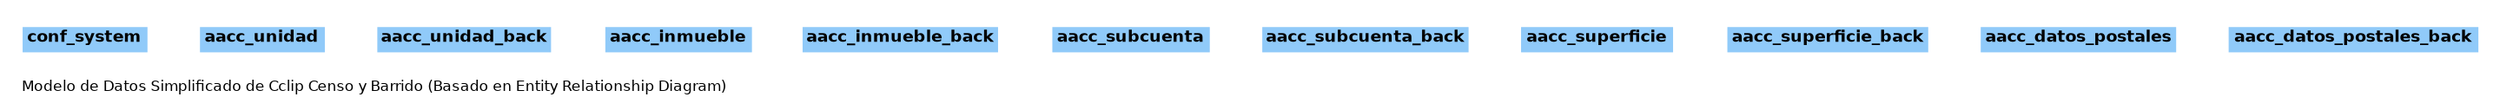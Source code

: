 digraph G {

	graph [
		label="Modelo de Datos Simplificado de Cclip Censo y Barrido (Basado en Entity Relationship Diagram)"
		rankdir="TB"
		bgcolor="#FFFFFF"
		labeljust="l"
		nodesep="0.18"
		ranksep="0.46"
		fontname="Helvetica"
		fontsize="8"
	];
	node [
		fontname="Helvetica"
		fontsize="9"
		shape="plaintext"
		
	];
	edge [
		arrowsize="0.5"
	];

				//com.cclip.model.ConfSystem
				conf_system [
					label=<
						<TABLE BORDER="0" CELLBORDER="0" CELLSPACING="0" BGCOLOR="#ffffff">
				<TR><TD COLSPAN="3" BGCOLOR="#90CAF9" ALIGN="CENTER"><B>conf_system</B></TD></TR>

						</TABLE>>
						URL="com.cclip.model.ConfSystem.html"
						tooltip="com.cclip.model.ConfSystem"
				];

							//com.cclip.model.geo.cadastre.aacc.AaccUnidad
							aacc_unidad [
								label=<
									<TABLE BORDER="0" CELLBORDER="0" CELLSPACING="0" BGCOLOR="#ffffff">
				<TR><TD COLSPAN="3" BGCOLOR="#90CAF9" ALIGN="CENTER"><B>aacc_unidad</B></TD></TR>

									</TABLE>>
									URL="com.cclip.model.geo.cadastre.aacc.AaccUnidad.html"
									tooltip="com.cclip.model.geo.cadastre.aacc.AaccUnidad"
							];

							//com.cclip.model.geo.cadastre.aacc.AaccUnidadBack
							aacc_unidad_back [
								label=<
									<TABLE BORDER="0" CELLBORDER="0" CELLSPACING="0" BGCOLOR="#ffffff">
				<TR><TD COLSPAN="3" BGCOLOR="#90CAF9" ALIGN="CENTER"><B>aacc_unidad_back</B></TD></TR>

									</TABLE>>
									URL="com.cclip.model.geo.cadastre.aacc.AaccUnidadBack.html"
									tooltip="com.cclip.model.geo.cadastre.aacc.AaccUnidadBack"
							];

							//com.cclip.model.geo.cadastre.aacc.AaccInmueble
							aacc_inmueble [
								label=<
									<TABLE BORDER="0" CELLBORDER="0" CELLSPACING="0" BGCOLOR="#ffffff">
				<TR><TD COLSPAN="3" BGCOLOR="#90CAF9" ALIGN="CENTER"><B>aacc_inmueble</B></TD></TR>

									</TABLE>>
									URL="com.cclip.model.geo.cadastre.aacc.AaccInmueble.html"
									tooltip="com.cclip.model.geo.cadastre.aacc.AaccInmueble"
							];

							//com.cclip.model.geo.cadastre.aacc.AaccInmuebleBack
							aacc_inmueble_back [
								label=<
									<TABLE BORDER="0" CELLBORDER="0" CELLSPACING="0" BGCOLOR="#ffffff">
				<TR><TD COLSPAN="3" BGCOLOR="#90CAF9" ALIGN="CENTER"><B>aacc_inmueble_back</B></TD></TR>

									</TABLE>>
									URL="com.cclip.model.geo.cadastre.aacc.AaccInmuebleBack.html"
									tooltip="com.cclip.model.geo.cadastre.aacc.AaccInmuebleBack"
							];

							//com.cclip.model.geo.cadastre.aacc.AaccSubcuenta
							aacc_subcuenta [
								label=<
									<TABLE BORDER="0" CELLBORDER="0" CELLSPACING="0" BGCOLOR="#ffffff">
				<TR><TD COLSPAN="3" BGCOLOR="#90CAF9" ALIGN="CENTER"><B>aacc_subcuenta</B></TD></TR>

									</TABLE>>
									URL="com.cclip.model.geo.cadastre.aacc.AaccSubcuenta.html"
									tooltip="com.cclip.model.geo.cadastre.aacc.AaccSubcuenta"
							];

							//com.cclip.model.geo.cadastre.aacc.AaccSubcuentaBack
							aacc_subcuenta_back [
								label=<
									<TABLE BORDER="0" CELLBORDER="0" CELLSPACING="0" BGCOLOR="#ffffff">
				<TR><TD COLSPAN="3" BGCOLOR="#90CAF9" ALIGN="CENTER"><B>aacc_subcuenta_back</B></TD></TR>

									</TABLE>>
									URL="com.cclip.model.geo.cadastre.aacc.AaccSubcuentaBack.html"
									tooltip="com.cclip.model.geo.cadastre.aacc.AaccSubcuentaBack"
							];

							//com.cclip.model.geo.cadastre.aacc.AaccSuperficie
							aacc_superficie [
								label=<
									<TABLE BORDER="0" CELLBORDER="0" CELLSPACING="0" BGCOLOR="#ffffff">
				<TR><TD COLSPAN="3" BGCOLOR="#90CAF9" ALIGN="CENTER"><B>aacc_superficie</B></TD></TR>

									</TABLE>>
									URL="com.cclip.model.geo.cadastre.aacc.AaccSuperficie.html"
									tooltip="com.cclip.model.geo.cadastre.aacc.AaccSuperficie"
							];

							//com.cclip.model.geo.cadastre.aacc.AaccSuperficieBack
							aacc_superficie_back [
								label=<
									<TABLE BORDER="0" CELLBORDER="0" CELLSPACING="0" BGCOLOR="#ffffff">
				<TR><TD COLSPAN="3" BGCOLOR="#90CAF9" ALIGN="CENTER"><B>aacc_superficie_back</B></TD></TR>

									</TABLE>>
									URL="com.cclip.model.geo.cadastre.aacc.AaccSuperficieBack.html"
									tooltip="com.cclip.model.geo.cadastre.aacc.AaccSuperficieBack"
							];

							//com.cclip.model.geo.cadastre.aacc.AaccDatosPostales
							aacc_datos_postales [
								label=<
									<TABLE BORDER="0" CELLBORDER="0" CELLSPACING="0" BGCOLOR="#ffffff">
				<TR><TD COLSPAN="3" BGCOLOR="#90CAF9" ALIGN="CENTER"><B>aacc_datos_postales</B></TD></TR>

									</TABLE>>
									URL="com.cclip.model.geo.cadastre.aacc.AaccDatosPostales.html"
									tooltip="com.cclip.model.geo.cadastre.aacc.AaccDatosPostales"
							];

							//com.cclip.model.geo.cadastre.aacc.AaccDatosPostalesBack
							aacc_datos_postales_back [
								label=<
									<TABLE BORDER="0" CELLBORDER="0" CELLSPACING="0" BGCOLOR="#ffffff">
				<TR><TD COLSPAN="3" BGCOLOR="#90CAF9" ALIGN="CENTER"><B>aacc_datos_postales_back</B></TD></TR>

									</TABLE>>
									URL="com.cclip.model.geo.cadastre.aacc.AaccDatosPostalesBack.html"
									tooltip="com.cclip.model.geo.cadastre.aacc.AaccDatosPostalesBack"
							];
}